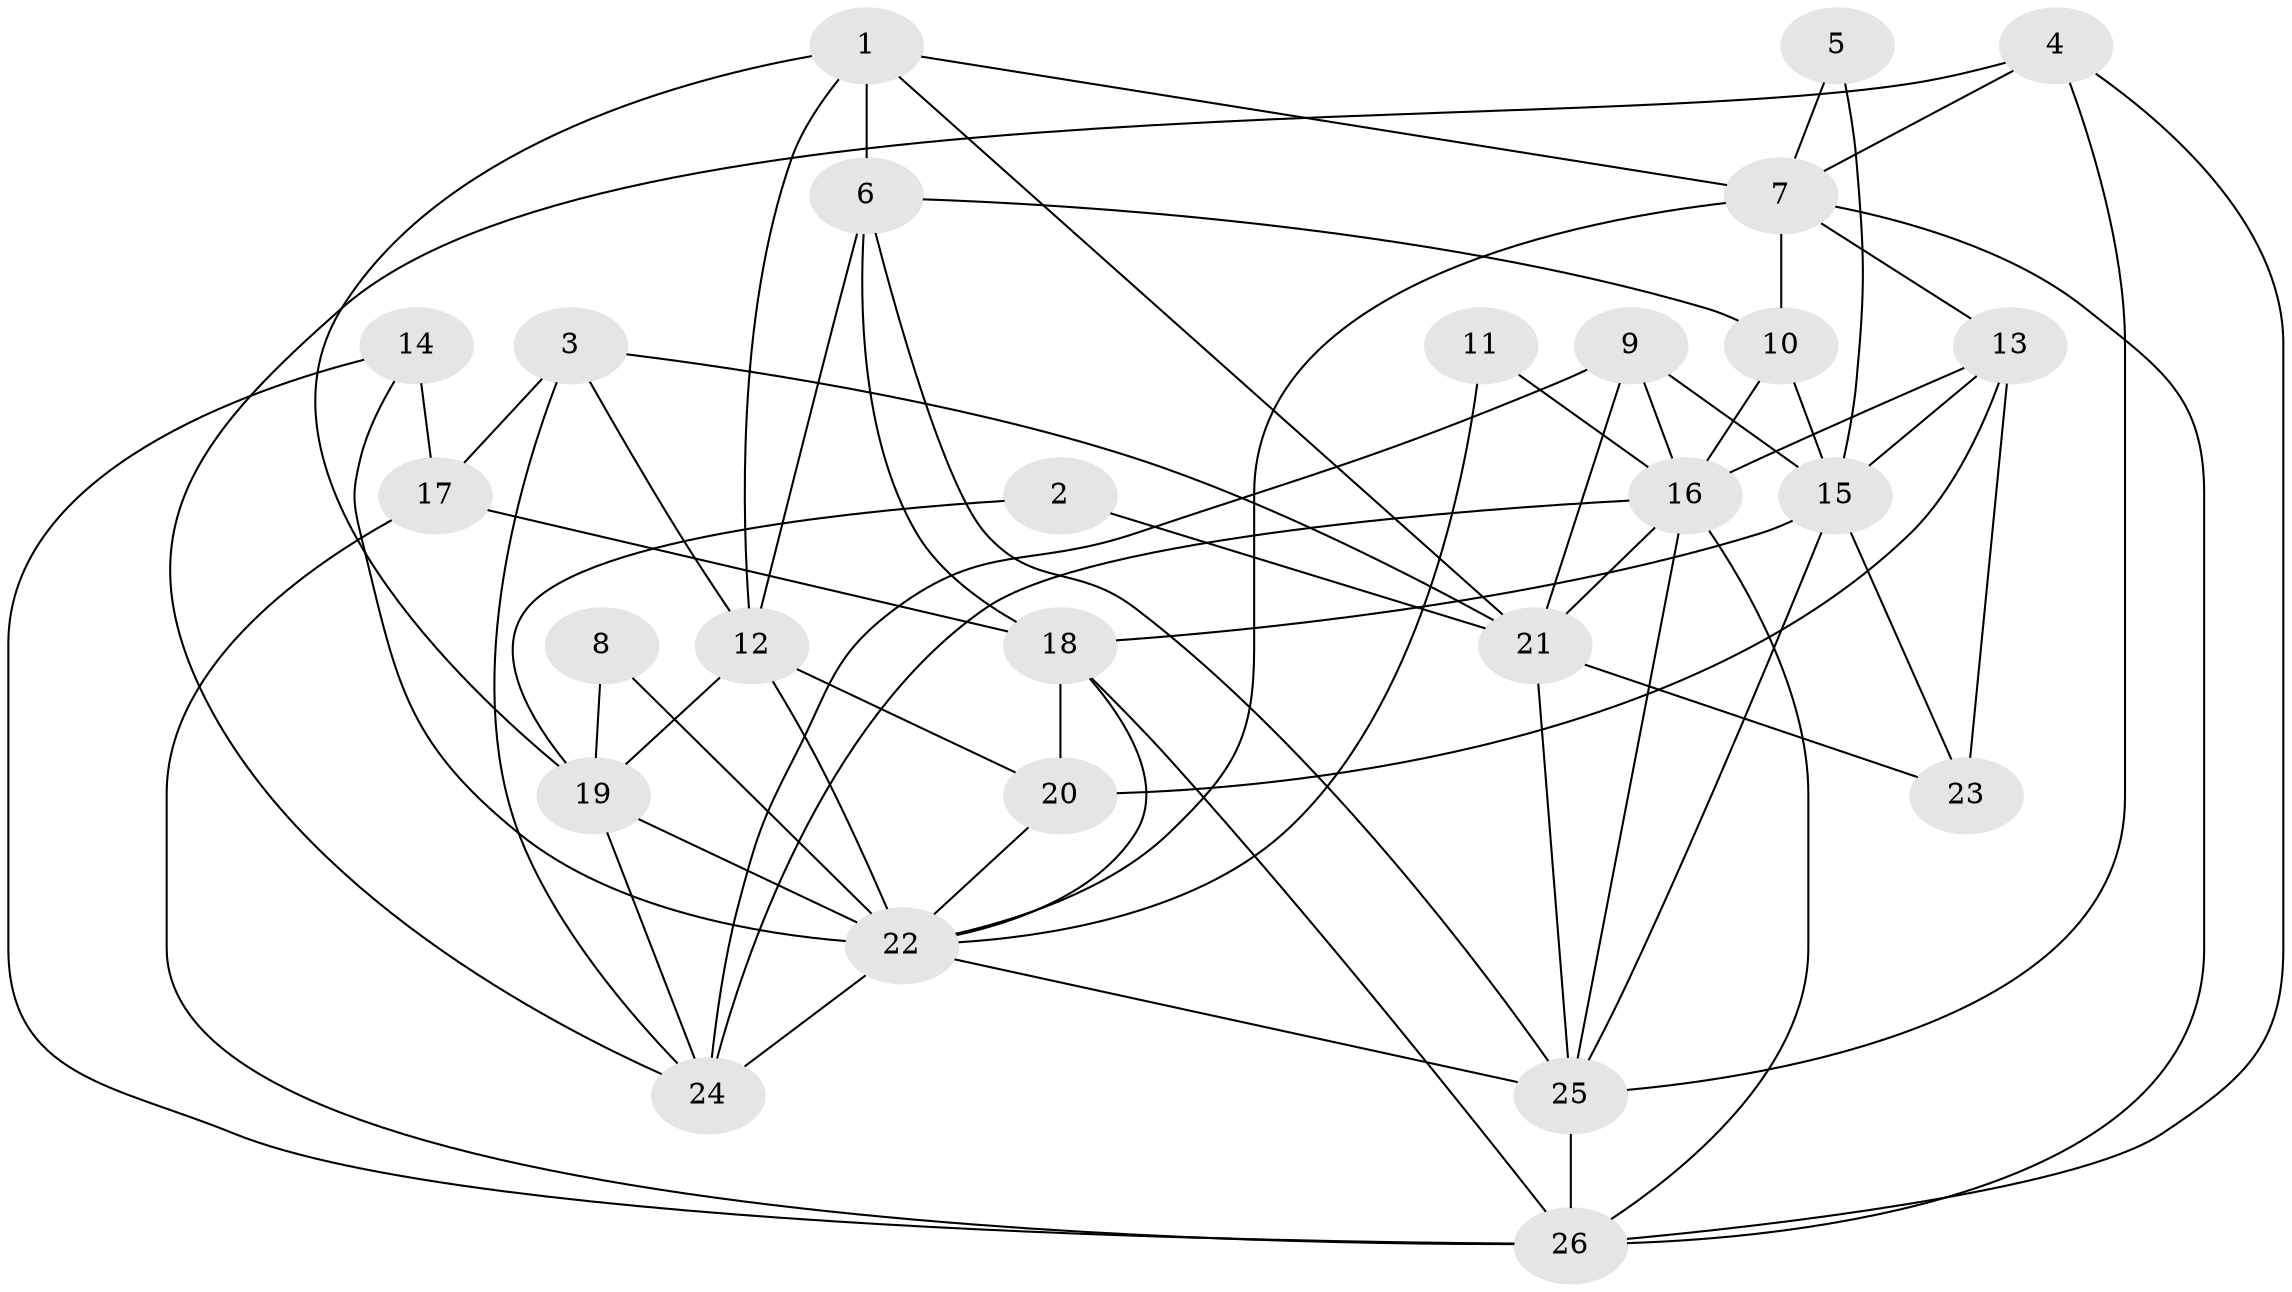 // original degree distribution, {6: 0.058823529411764705, 5: 0.21568627450980393, 2: 0.19607843137254902, 3: 0.19607843137254902, 7: 0.058823529411764705, 4: 0.2549019607843137, 8: 0.0196078431372549}
// Generated by graph-tools (version 1.1) at 2025/50/03/09/25 03:50:12]
// undirected, 26 vertices, 65 edges
graph export_dot {
graph [start="1"]
  node [color=gray90,style=filled];
  1;
  2;
  3;
  4;
  5;
  6;
  7;
  8;
  9;
  10;
  11;
  12;
  13;
  14;
  15;
  16;
  17;
  18;
  19;
  20;
  21;
  22;
  23;
  24;
  25;
  26;
  1 -- 6 [weight=1.0];
  1 -- 7 [weight=1.0];
  1 -- 12 [weight=1.0];
  1 -- 19 [weight=1.0];
  1 -- 21 [weight=1.0];
  2 -- 19 [weight=1.0];
  2 -- 21 [weight=1.0];
  3 -- 12 [weight=1.0];
  3 -- 17 [weight=1.0];
  3 -- 21 [weight=1.0];
  3 -- 24 [weight=1.0];
  4 -- 7 [weight=1.0];
  4 -- 24 [weight=1.0];
  4 -- 25 [weight=1.0];
  4 -- 26 [weight=1.0];
  5 -- 7 [weight=1.0];
  5 -- 15 [weight=1.0];
  6 -- 10 [weight=1.0];
  6 -- 12 [weight=2.0];
  6 -- 18 [weight=1.0];
  6 -- 25 [weight=1.0];
  7 -- 10 [weight=1.0];
  7 -- 13 [weight=1.0];
  7 -- 22 [weight=1.0];
  7 -- 26 [weight=1.0];
  8 -- 19 [weight=1.0];
  8 -- 22 [weight=2.0];
  9 -- 15 [weight=1.0];
  9 -- 16 [weight=1.0];
  9 -- 21 [weight=1.0];
  9 -- 24 [weight=1.0];
  10 -- 15 [weight=1.0];
  10 -- 16 [weight=1.0];
  11 -- 16 [weight=1.0];
  11 -- 22 [weight=1.0];
  12 -- 19 [weight=2.0];
  12 -- 20 [weight=1.0];
  12 -- 22 [weight=2.0];
  13 -- 15 [weight=1.0];
  13 -- 16 [weight=1.0];
  13 -- 20 [weight=1.0];
  13 -- 23 [weight=1.0];
  14 -- 17 [weight=1.0];
  14 -- 22 [weight=2.0];
  14 -- 26 [weight=1.0];
  15 -- 18 [weight=1.0];
  15 -- 23 [weight=1.0];
  15 -- 25 [weight=1.0];
  16 -- 21 [weight=1.0];
  16 -- 24 [weight=1.0];
  16 -- 25 [weight=1.0];
  16 -- 26 [weight=1.0];
  17 -- 18 [weight=1.0];
  17 -- 26 [weight=1.0];
  18 -- 20 [weight=1.0];
  18 -- 22 [weight=1.0];
  18 -- 26 [weight=1.0];
  19 -- 22 [weight=2.0];
  19 -- 24 [weight=1.0];
  20 -- 22 [weight=1.0];
  21 -- 23 [weight=1.0];
  21 -- 25 [weight=1.0];
  22 -- 24 [weight=2.0];
  22 -- 25 [weight=2.0];
  25 -- 26 [weight=1.0];
}
